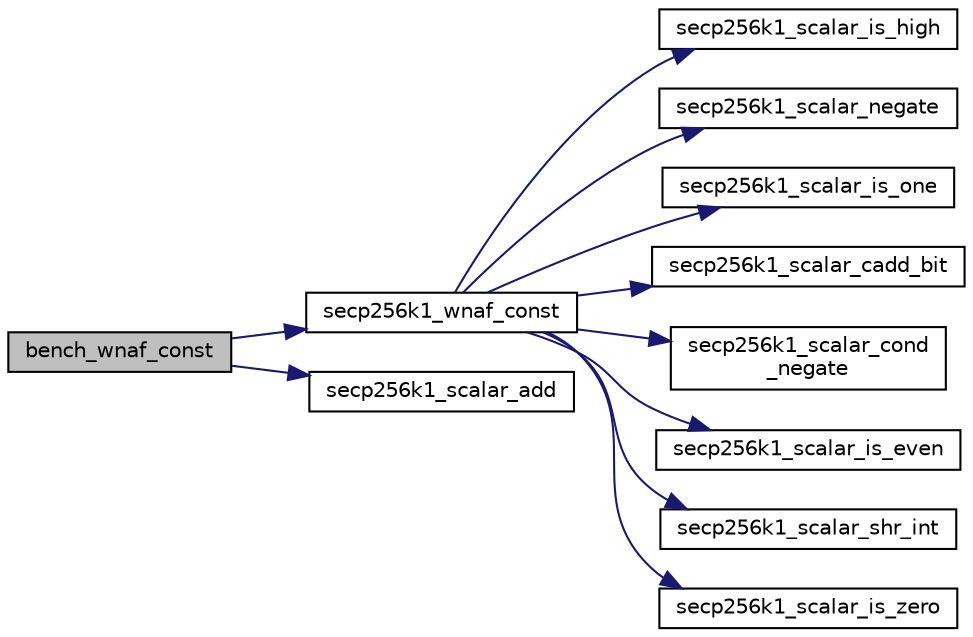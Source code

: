 digraph "bench_wnaf_const"
{
  edge [fontname="Helvetica",fontsize="10",labelfontname="Helvetica",labelfontsize="10"];
  node [fontname="Helvetica",fontsize="10",shape=record];
  rankdir="LR";
  Node135 [label="bench_wnaf_const",height=0.2,width=0.4,color="black", fillcolor="grey75", style="filled", fontcolor="black"];
  Node135 -> Node136 [color="midnightblue",fontsize="10",style="solid",fontname="Helvetica"];
  Node136 [label="secp256k1_wnaf_const",height=0.2,width=0.4,color="black", fillcolor="white", style="filled",URL="$d6/d3e/ecmult__const__impl_8h.html#ac252ac4f8c905ddc178ce056bd45b8ec",tooltip="Convert a number to WNAF notation. "];
  Node136 -> Node137 [color="midnightblue",fontsize="10",style="solid",fontname="Helvetica"];
  Node137 [label="secp256k1_scalar_is_high",height=0.2,width=0.4,color="black", fillcolor="white", style="filled",URL="$db/d94/scalar_8h.html#aab66620cbbe49bec3c7c02f4a1219c05",tooltip="Check whether a scalar is higher than the group order divided by 2. "];
  Node136 -> Node138 [color="midnightblue",fontsize="10",style="solid",fontname="Helvetica"];
  Node138 [label="secp256k1_scalar_negate",height=0.2,width=0.4,color="black", fillcolor="white", style="filled",URL="$db/d94/scalar_8h.html#aa3f1c1d4536adf835ee256878c222968",tooltip="Compute the complement of a scalar (modulo the group order). "];
  Node136 -> Node139 [color="midnightblue",fontsize="10",style="solid",fontname="Helvetica"];
  Node139 [label="secp256k1_scalar_is_one",height=0.2,width=0.4,color="black", fillcolor="white", style="filled",URL="$db/d94/scalar_8h.html#aa1118b3273d3c9d15541f29373b93e97",tooltip="Check whether a scalar equals one. "];
  Node136 -> Node140 [color="midnightblue",fontsize="10",style="solid",fontname="Helvetica"];
  Node140 [label="secp256k1_scalar_cadd_bit",height=0.2,width=0.4,color="black", fillcolor="white", style="filled",URL="$db/d94/scalar_8h.html#ad6596a0249548deb678f0b630204254f",tooltip="Conditionally add a power of two to a scalar. "];
  Node136 -> Node141 [color="midnightblue",fontsize="10",style="solid",fontname="Helvetica"];
  Node141 [label="secp256k1_scalar_cond\l_negate",height=0.2,width=0.4,color="black", fillcolor="white", style="filled",URL="$db/d94/scalar_8h.html#a520b78be2bca742daa8d5efa5c343291",tooltip="Conditionally negate a number, in constant time. "];
  Node136 -> Node142 [color="midnightblue",fontsize="10",style="solid",fontname="Helvetica"];
  Node142 [label="secp256k1_scalar_is_even",height=0.2,width=0.4,color="black", fillcolor="white", style="filled",URL="$db/d94/scalar_8h.html#a3eb65cf9bfad7c430cbb3dc26d494a95",tooltip="Check whether a scalar, considered as an nonnegative integer, is even. "];
  Node136 -> Node143 [color="midnightblue",fontsize="10",style="solid",fontname="Helvetica"];
  Node143 [label="secp256k1_scalar_shr_int",height=0.2,width=0.4,color="black", fillcolor="white", style="filled",URL="$db/d94/scalar_8h.html#ae9fcdf1db22cb93c2a2f06b0a9c957d3",tooltip="Shift a scalar right by some amount strictly between 0 and 16, returning the low bits that were shift..."];
  Node136 -> Node144 [color="midnightblue",fontsize="10",style="solid",fontname="Helvetica"];
  Node144 [label="secp256k1_scalar_is_zero",height=0.2,width=0.4,color="black", fillcolor="white", style="filled",URL="$db/d94/scalar_8h.html#a3f0ac84fe49a1c1f51212582a2c149d4",tooltip="Check whether a scalar equals zero. "];
  Node135 -> Node145 [color="midnightblue",fontsize="10",style="solid",fontname="Helvetica"];
  Node145 [label="secp256k1_scalar_add",height=0.2,width=0.4,color="black", fillcolor="white", style="filled",URL="$db/d94/scalar_8h.html#a83257652850276cd74c7cdd1f9444d9c",tooltip="Add two scalars together (modulo the group order). "];
}

